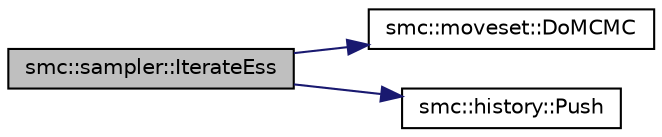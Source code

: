 digraph "smc::sampler::IterateEss"
{
 // LATEX_PDF_SIZE
  edge [fontname="Helvetica",fontsize="10",labelfontname="Helvetica",labelfontsize="10"];
  node [fontname="Helvetica",fontsize="10",shape=record];
  rankdir="LR";
  Node1 [label="smc::sampler::IterateEss",height=0.2,width=0.4,color="black", fillcolor="grey75", style="filled", fontcolor="black",tooltip="Perform one iteration of the simulation algorithm and return the resulting ess."];
  Node1 -> Node2 [color="midnightblue",fontsize="10",style="solid",fontname="Helvetica"];
  Node2 [label="smc::moveset::DoMCMC",height=0.2,width=0.4,color="black", fillcolor="white", style="filled",URL="$classsmc_1_1moveset.html#a2bef5e7529dd8c0defbf49d68c73f14c",tooltip="Perform an MCMC move on a particle."];
  Node1 -> Node3 [color="midnightblue",fontsize="10",style="solid",fontname="Helvetica"];
  Node3 [label="smc::history::Push",height=0.2,width=0.4,color="black", fillcolor="white", style="filled",URL="$classsmc_1_1history.html#a9aa512bddff270eb5fed8f5d9447d1f9",tooltip="Append the supplied particle generation to the end of the list."];
}
